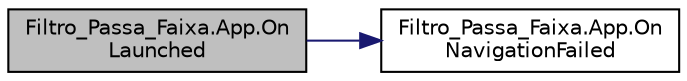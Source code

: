 digraph "Filtro_Passa_Faixa.App.OnLaunched"
{
  edge [fontname="Helvetica",fontsize="10",labelfontname="Helvetica",labelfontsize="10"];
  node [fontname="Helvetica",fontsize="10",shape=record];
  rankdir="LR";
  Node3 [label="Filtro_Passa_Faixa.App.On\lLaunched",height=0.2,width=0.4,color="black", fillcolor="grey75", style="filled", fontcolor="black"];
  Node3 -> Node4 [color="midnightblue",fontsize="10",style="solid",fontname="Helvetica"];
  Node4 [label="Filtro_Passa_Faixa.App.On\lNavigationFailed",height=0.2,width=0.4,color="black", fillcolor="white", style="filled",URL="$class_filtro___passa___faixa_1_1_app.html#a734c5214deb4b6d6150492843ac916c4",tooltip="Chamado quando ocorre uma falha na Navegação para uma determinada página "];
}
